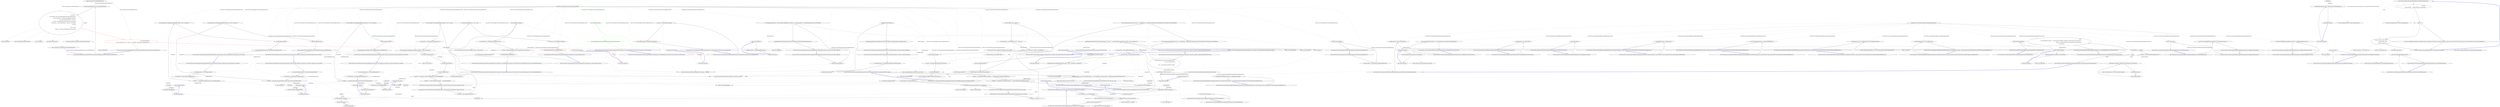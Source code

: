 digraph  {
n33 [label="Nancy.Localization.ResourceBasedTextResource", span=""];
n34 [label=components, span=""];
n0 [label="Entry Nancy.Localization.ResourceBasedTextResource.ResourceBasedTextResource(Nancy.IResourceAssemblyProvider)", span="21-21", cluster="Nancy.Localization.ResourceBasedTextResource.ResourceBasedTextResource(Nancy.IResourceAssemblyProvider)"];
n1 [label="this.resourceAssemblyProvider = resourceAssemblyProvider", span="23-23", cluster="Nancy.Localization.ResourceBasedTextResource.ResourceBasedTextResource(Nancy.IResourceAssemblyProvider)"];
n2 [label="var resources =\r\n                from assembly in this.resourceAssemblyProvider.GetAssembliesToScan()\r\n                from resourceName in assembly.GetManifestResourceNames()\r\n                where resourceName.EndsWith(''.resources'')\r\n                let name = Path.GetFileNameWithoutExtension(resourceName)\r\n                let baseName = resourceName.Replace(''.resources'', string.Empty)\r\n                select new\r\n                    {\r\n                        Name = name,\r\n                        Manager = new ResourceManager(baseName, assembly)\r\n                    }", span="25-35", cluster="Nancy.Localization.ResourceBasedTextResource.ResourceBasedTextResource(Nancy.IResourceAssemblyProvider)"];
n3 [label="this.resourceManagers =\r\n                resources.ToDictionary(x => x.Name, x => x.Manager, StringComparer.OrdinalIgnoreCase)", span="37-38", cluster="Nancy.Localization.ResourceBasedTextResource.ResourceBasedTextResource(Nancy.IResourceAssemblyProvider)", color=red, community=1];
n5 [label="Entry Nancy.IResourceAssemblyProvider.GetAssembliesToScan()", span="14-14", cluster="Nancy.IResourceAssemblyProvider.GetAssembliesToScan()"];
n6 [label="Entry System.Reflection.Assembly.GetManifestResourceNames()", span="0-0", cluster="System.Reflection.Assembly.GetManifestResourceNames()"];
n7 [label="Entry Unk.EndsWith", span="", cluster="Unk.EndsWith"];
n8 [label="Entry Unk.GetFileNameWithoutExtension", span="", cluster="Unk.GetFileNameWithoutExtension"];
n9 [label="Entry Unk.Replace", span="", cluster="Unk.Replace"];
n10 [label="Entry ResourceManager.cstr", span="", cluster="ResourceManager.cstr"];
n4 [label="Exit Nancy.Localization.ResourceBasedTextResource.ResourceBasedTextResource(Nancy.IResourceAssemblyProvider)", span="21-21", cluster="Nancy.Localization.ResourceBasedTextResource.ResourceBasedTextResource(Nancy.IResourceAssemblyProvider)"];
n11 [label="Entry Unk.ToDictionary", span="", cluster="Unk.ToDictionary"];
n12 [label="Entry lambda expression", span="38-38", cluster="lambda expression"];
n15 [label="Entry lambda expression", span="38-38", cluster="lambda expression"];
n13 [label="x.Name", span="38-38", cluster="lambda expression", color=red, community=0];
n14 [label="Exit lambda expression", span="38-38", cluster="lambda expression"];
n16 [label="x.Manager", span="38-38", cluster="lambda expression", color=red, community=0];
n17 [label="Exit lambda expression", span="38-38", cluster="lambda expression"];
n18 [label="Entry lambda expression", span="56-56", cluster="lambda expression"];
n19 [label="x.Key.EndsWith(components.Item1, StringComparison.OrdinalIgnoreCase)", span="56-56", cluster="lambda expression"];
n20 [label="Exit lambda expression", span="56-56", cluster="lambda expression"];
n21 [label="Entry string.EndsWith(string, System.StringComparison)", span="0-0", cluster="string.EndsWith(string, System.StringComparison)"];
n22 [label="Entry Nancy.Localization.ResourceBasedTextResource.GetKeyComponents(string)", span="71-71", cluster="Nancy.Localization.ResourceBasedTextResource.GetKeyComponents(string)"];
n23 [label="var index =\r\n                key.LastIndexOf(''.'', StringComparison.InvariantCulture)", span="73-74", cluster="Nancy.Localization.ResourceBasedTextResource.GetKeyComponents(string)"];
n26 [label="return new Tuple<string, string>(\r\n                key.Substring(0, index),\r\n                key.Substring(index + 1));", span="81-83", cluster="Nancy.Localization.ResourceBasedTextResource.GetKeyComponents(string)"];
n24 [label="index == -1", span="76-76", cluster="Nancy.Localization.ResourceBasedTextResource.GetKeyComponents(string)"];
n28 [label="Entry string.LastIndexOf(string, System.StringComparison)", span="0-0", cluster="string.LastIndexOf(string, System.StringComparison)"];
n25 [label="throw new InvalidOperationException(''The text key needs to be specified in the format resourcename.resourcekey, where resourcename should at least be the name of the resource file and at most the fully qualified path.'');", span="78-78", cluster="Nancy.Localization.ResourceBasedTextResource.GetKeyComponents(string)"];
n27 [label="Exit Nancy.Localization.ResourceBasedTextResource.GetKeyComponents(string)", span="71-71", cluster="Nancy.Localization.ResourceBasedTextResource.GetKeyComponents(string)"];
n30 [label="Entry System.Tuple<T1, T2>.Tuple(T1, T2)", span="0-0", cluster="System.Tuple<T1, T2>.Tuple(T1, T2)"];
n31 [label="Entry string.Substring(int, int)", span="0-0", cluster="string.Substring(int, int)"];
n32 [label="Entry string.Substring(int)", span="0-0", cluster="string.Substring(int)"];
n29 [label="Entry System.InvalidOperationException.InvalidOperationException(string)", span="0-0", cluster="System.InvalidOperationException.InvalidOperationException(string)"];
d13 [label="this.bootstrapper.GetEngine()", span="42-42", cluster="Nancy.Tests.Unit.Bootstrapper.NancyBootstrapperBaseFixture.GetEngine_Calls_ConfigureApplicationContainer_With_Container_From_GetContainer()", color=green, community=0];
d272 [label="Nancy.Tests.Unit.Bootstrapper.NancyBootstrapperBaseFixture", span=""];
d12 [label="Entry Nancy.Tests.Unit.Bootstrapper.NancyBootstrapperBaseFixture.GetEngine_Calls_ConfigureApplicationContainer_With_Container_From_GetContainer()", span="38-38", cluster="Nancy.Tests.Unit.Bootstrapper.NancyBootstrapperBaseFixture.GetEngine_Calls_ConfigureApplicationContainer_With_Container_From_GetContainer()"];
d14 [label="this.bootstrapper.AppContainer.ShouldBeSameAs(bootstrapper.FakeContainer)", span="45-45", cluster="Nancy.Tests.Unit.Bootstrapper.NancyBootstrapperBaseFixture.GetEngine_Calls_ConfigureApplicationContainer_With_Container_From_GetContainer()", color=green, community=0];
d10 [label="Entry Nancy.Bootstrapper.NancyBootstrapperBase<TContainer>.GetEngine()", span="333-333", cluster="Nancy.Bootstrapper.NancyBootstrapperBase<TContainer>.GetEngine()"];
d15 [label="Exit Nancy.Tests.Unit.Bootstrapper.NancyBootstrapperBaseFixture.GetEngine_Calls_ConfigureApplicationContainer_With_Container_From_GetContainer()", span="38-38", cluster="Nancy.Tests.Unit.Bootstrapper.NancyBootstrapperBaseFixture.GetEngine_Calls_ConfigureApplicationContainer_With_Container_From_GetContainer()"];
d11 [label="Entry object.ShouldBeSameAs(object)", span="130-130", cluster="object.ShouldBeSameAs(object)"];
d1 [label="this.bootstrapper = new FakeBootstrapperBaseImplementation()", span="22-22", cluster="Nancy.Tests.Unit.Bootstrapper.NancyBootstrapperBaseFixture.NancyBootstrapperBaseFixture()"];
d2 [label="this.bootstrapper.Initialise()", span="23-23", cluster="Nancy.Tests.Unit.Bootstrapper.NancyBootstrapperBaseFixture.NancyBootstrapperBaseFixture()"];
d7 [label="var result = this.bootstrapper.GetEngine()", span="31-31", cluster="Nancy.Tests.Unit.Bootstrapper.NancyBootstrapperBaseFixture.GetEngine_Returns_Engine_From_GetEngineInternal()"];
d8 [label="result.ShouldBeSameAs(bootstrapper.FakeNancyEngine)", span="34-34", cluster="Nancy.Tests.Unit.Bootstrapper.NancyBootstrapperBaseFixture.GetEngine_Returns_Engine_From_GetEngineInternal()"];
d17 [label="this.bootstrapper.GetEngine()", span="53-53", cluster="Nancy.Tests.Unit.Bootstrapper.NancyBootstrapperBaseFixture.GetEngine_Calls_RegisterModules_With_Assembly_Modules()"];
d18 [label="this.bootstrapper.PassedModules.ShouldNotBeNull()", span="56-56", cluster="Nancy.Tests.Unit.Bootstrapper.NancyBootstrapperBaseFixture.GetEngine_Calls_RegisterModules_With_Assembly_Modules()"];
d19 [label="this.bootstrapper.PassedModules.Where(mr => mr.ModuleType == typeof(Fakes.FakeNancyModuleWithBasePath)).FirstOrDefault().ShouldNotBeNull()", span="57-57", cluster="Nancy.Tests.Unit.Bootstrapper.NancyBootstrapperBaseFixture.GetEngine_Calls_RegisterModules_With_Assembly_Modules()"];
d20 [label="this.bootstrapper.PassedModules.Where(mr => mr.ModuleType == typeof(Fakes.FakeNancyModuleWithoutBasePath)).FirstOrDefault().ShouldNotBeNull()", span="58-58", cluster="Nancy.Tests.Unit.Bootstrapper.NancyBootstrapperBaseFixture.GetEngine_Calls_RegisterModules_With_Assembly_Modules()"];
d33 [label="this.bootstrapper.GetEngine()", span="66-66", cluster="Nancy.Tests.Unit.Bootstrapper.NancyBootstrapperBaseFixture.GetEngine_Gets_ModuleRegistration_Keys_For_Each_Module_From_IModuleKeyGenerator_From_GetModuleKeyGenerator()"];
d34 [label="var totalKeyEntries = bootstrapper.PassedModules.Count()", span="69-69", cluster="Nancy.Tests.Unit.Bootstrapper.NancyBootstrapperBaseFixture.GetEngine_Gets_ModuleRegistration_Keys_For_Each_Module_From_IModuleKeyGenerator_From_GetModuleKeyGenerator()"];
d35 [label="var called = ((FakeModuleKeyGenerator) bootstrapper.Generator).CallCount", span="70-70", cluster="Nancy.Tests.Unit.Bootstrapper.NancyBootstrapperBaseFixture.GetEngine_Gets_ModuleRegistration_Keys_For_Each_Module_From_IModuleKeyGenerator_From_GetModuleKeyGenerator()"];
d48 [label="this.bootstrapper.GetEngine()", span="93-93", cluster="Nancy.Tests.Unit.Bootstrapper.NancyBootstrapperBaseFixture.RegisterTypes_Passes_In_User_Types_If_Custom_Config_Set()"];
d49 [label="var moduleKeyGeneratorEntry = this.bootstrapper.TypeRegistrations.Where(tr => tr.RegistrationType == typeof(IModuleKeyGenerator)).FirstOrDefault()", span="96-96", cluster="Nancy.Tests.Unit.Bootstrapper.NancyBootstrapperBaseFixture.RegisterTypes_Passes_In_User_Types_If_Custom_Config_Set()"];
d57 [label="this.bootstrapper.PreRequest += ctx => null", span="106-106", cluster="Nancy.Tests.Unit.Bootstrapper.NancyBootstrapperBaseFixture.GetEngine_sets_request_pipelines_factory()"];
d58 [label="var result = this.bootstrapper.GetEngine()", span="109-109", cluster="Nancy.Tests.Unit.Bootstrapper.NancyBootstrapperBaseFixture.GetEngine_sets_request_pipelines_factory()"];
d67 [label="this.bootstrapper.OverriddenApplicationStartupTasks = new[] { startupMock, startupMock2 }", span="121-121", cluster="Nancy.Tests.Unit.Bootstrapper.NancyBootstrapperBaseFixture.Should_invoke_startup_tasks()"];
d68 [label="this.bootstrapper.Initialise()", span="124-124", cluster="Nancy.Tests.Unit.Bootstrapper.NancyBootstrapperBaseFixture.Should_invoke_startup_tasks()"];
d84 [label="this.bootstrapper.OverriddenApplicationStartupTasks = new[] { startup }", span="136-136", cluster="Nancy.Tests.Unit.Bootstrapper.NancyBootstrapperBaseFixture.Should_invoke_startup_tasks_after_registration_tasks()"];
d86 [label="this.bootstrapper.OverriddenApplicationRegistrationTasks = new[] { registrations }", span="139-139", cluster="Nancy.Tests.Unit.Bootstrapper.NancyBootstrapperBaseFixture.Should_invoke_startup_tasks_after_registration_tasks()"];
d88 [label="this.bootstrapper.Initialise()", span="144-144", cluster="Nancy.Tests.Unit.Bootstrapper.NancyBootstrapperBaseFixture.Should_invoke_startup_tasks_after_registration_tasks()"];
d105 [label="this.bootstrapper.OverriddenApplicationRegistrationTasks = new[] { startupStub }", span="162-162", cluster="Nancy.Tests.Unit.Bootstrapper.NancyBootstrapperBaseFixture.Should_register_application_registration_type_registrations_into_container()"];
d106 [label="this.bootstrapper.Initialise()", span="165-165", cluster="Nancy.Tests.Unit.Bootstrapper.NancyBootstrapperBaseFixture.Should_register_application_registration_type_registrations_into_container()"];
d107 [label="this.bootstrapper.TypeRegistrations.ShouldBeSameAs(typeRegistrations)", span="168-168", cluster="Nancy.Tests.Unit.Bootstrapper.NancyBootstrapperBaseFixture.Should_register_application_registration_type_registrations_into_container()"];
d117 [label="this.bootstrapper.OverriddenApplicationRegistrationTasks = new[] { startupStub }", span="178-178", cluster="Nancy.Tests.Unit.Bootstrapper.NancyBootstrapperBaseFixture.Should_register_application_registration_task_collection_registrations_into_container()"];
d118 [label="this.bootstrapper.Initialise()", span="181-181", cluster="Nancy.Tests.Unit.Bootstrapper.NancyBootstrapperBaseFixture.Should_register_application_registration_task_collection_registrations_into_container()"];
d119 [label="this.bootstrapper.CollectionTypeRegistrations.ShouldBeSameAs(collectionTypeRegistrations)", span="184-184", cluster="Nancy.Tests.Unit.Bootstrapper.NancyBootstrapperBaseFixture.Should_register_application_registration_task_collection_registrations_into_container()"];
d128 [label="this.bootstrapper.OverriddenApplicationRegistrationTasks = new[] { startupStub }", span="194-194", cluster="Nancy.Tests.Unit.Bootstrapper.NancyBootstrapperBaseFixture.Should_register_application_registration_instance_registrations_into_container()"];
d129 [label="this.bootstrapper.Initialise()", span="197-197", cluster="Nancy.Tests.Unit.Bootstrapper.NancyBootstrapperBaseFixture.Should_register_application_registration_instance_registrations_into_container()"];
d130 [label="this.bootstrapper.InstanceRegistrations.ShouldBeSameAs(instanceRegistrations)", span="200-200", cluster="Nancy.Tests.Unit.Bootstrapper.NancyBootstrapperBaseFixture.Should_register_application_registration_instance_registrations_into_container()"];
d150 [label="this.bootstrapper.Favicon = favicon", span="223-223", cluster="Nancy.Tests.Unit.Bootstrapper.NancyBootstrapperBaseFixture.Should_allow_favicon_override()"];
d153 [label="this.bootstrapper.Initialise()", span="226-226", cluster="Nancy.Tests.Unit.Bootstrapper.NancyBootstrapperBaseFixture.Should_allow_favicon_override()"];
d154 [label="var result = this.bootstrapper.PreRequest.Invoke(context)", span="229-229", cluster="Nancy.Tests.Unit.Bootstrapper.NancyBootstrapperBaseFixture.Should_allow_favicon_override()"];
d43 [label="localBootstrapper.GetEngine()", span="83-83", cluster="Nancy.Tests.Unit.Bootstrapper.NancyBootstrapperBaseFixture.Overridden_Modules_Is_Used_For_Getting_ModuleTypes()"];
d44 [label="localBootstrapper.RegisterModulesRegistrationTypes.ShouldBeSameAs(localBootstrapper.ModuleRegistrations)", span="86-86", cluster="Nancy.Tests.Unit.Bootstrapper.NancyBootstrapperBaseFixture.Overridden_Modules_Is_Used_For_Getting_ModuleTypes()"];
d0 [label="Entry Nancy.Tests.Unit.Bootstrapper.NancyBootstrapperBaseFixture.NancyBootstrapperBaseFixture()", span="20-20", cluster="Nancy.Tests.Unit.Bootstrapper.NancyBootstrapperBaseFixture.NancyBootstrapperBaseFixture()"];
d4 [label="Entry Nancy.Tests.Unit.Bootstrapper.FakeBootstrapperBaseImplementation.FakeBootstrapperBaseImplementation()", span="270-270", cluster="Nancy.Tests.Unit.Bootstrapper.FakeBootstrapperBaseImplementation.FakeBootstrapperBaseImplementation()"];
d3 [label="Exit Nancy.Tests.Unit.Bootstrapper.NancyBootstrapperBaseFixture.NancyBootstrapperBaseFixture()", span="20-20", cluster="Nancy.Tests.Unit.Bootstrapper.NancyBootstrapperBaseFixture.NancyBootstrapperBaseFixture()"];
d5 [label="Entry Nancy.Bootstrapper.NancyBootstrapperBase<TContainer>.Initialise()", span="207-207", cluster="Nancy.Bootstrapper.NancyBootstrapperBase<TContainer>.Initialise()"];
d6 [label="Entry Nancy.Tests.Unit.Bootstrapper.NancyBootstrapperBaseFixture.GetEngine_Returns_Engine_From_GetEngineInternal()", span="27-27", cluster="Nancy.Tests.Unit.Bootstrapper.NancyBootstrapperBaseFixture.GetEngine_Returns_Engine_From_GetEngineInternal()"];
d9 [label="Exit Nancy.Tests.Unit.Bootstrapper.NancyBootstrapperBaseFixture.GetEngine_Returns_Engine_From_GetEngineInternal()", span="27-27", cluster="Nancy.Tests.Unit.Bootstrapper.NancyBootstrapperBaseFixture.GetEngine_Returns_Engine_From_GetEngineInternal()"];
d16 [label="Entry Nancy.Tests.Unit.Bootstrapper.NancyBootstrapperBaseFixture.GetEngine_Calls_RegisterModules_With_Assembly_Modules()", span="49-49", cluster="Nancy.Tests.Unit.Bootstrapper.NancyBootstrapperBaseFixture.GetEngine_Calls_RegisterModules_With_Assembly_Modules()"];
d22 [label="Entry object.ShouldNotBeNull()", span="140-140", cluster="object.ShouldNotBeNull()"];
d23 [label="Entry Unk.Where", span="", cluster="Unk.Where"];
d24 [label="Entry Unk.FirstOrDefault", span="", cluster="Unk.FirstOrDefault"];
d25 [label="Entry Unk.ShouldNotBeNull", span="", cluster="Unk.ShouldNotBeNull"];
d21 [label="Exit Nancy.Tests.Unit.Bootstrapper.NancyBootstrapperBaseFixture.GetEngine_Calls_RegisterModules_With_Assembly_Modules()", span="49-49", cluster="Nancy.Tests.Unit.Bootstrapper.NancyBootstrapperBaseFixture.GetEngine_Calls_RegisterModules_With_Assembly_Modules()"];
d32 [label="Entry Nancy.Tests.Unit.Bootstrapper.NancyBootstrapperBaseFixture.GetEngine_Gets_ModuleRegistration_Keys_For_Each_Module_From_IModuleKeyGenerator_From_GetModuleKeyGenerator()", span="62-62", cluster="Nancy.Tests.Unit.Bootstrapper.NancyBootstrapperBaseFixture.GetEngine_Gets_ModuleRegistration_Keys_For_Each_Module_From_IModuleKeyGenerator_From_GetModuleKeyGenerator()"];
d38 [label="Entry System.Collections.Generic.IEnumerable<TSource>.Count<TSource>()", span="0-0", cluster="System.Collections.Generic.IEnumerable<TSource>.Count<TSource>()"];
d36 [label="called.ShouldEqual(totalKeyEntries)", span="72-72", cluster="Nancy.Tests.Unit.Bootstrapper.NancyBootstrapperBaseFixture.GetEngine_Gets_ModuleRegistration_Keys_For_Each_Module_From_IModuleKeyGenerator_From_GetModuleKeyGenerator()"];
d47 [label="Entry Nancy.Tests.Unit.Bootstrapper.NancyBootstrapperBaseFixture.RegisterTypes_Passes_In_User_Types_If_Custom_Config_Set()", span="90-90", cluster="Nancy.Tests.Unit.Bootstrapper.NancyBootstrapperBaseFixture.RegisterTypes_Passes_In_User_Types_If_Custom_Config_Set()"];
d50 [label="moduleKeyGeneratorEntry.ImplementationType.ShouldEqual(typeof(Fakes.FakeModuleKeyGenerator))", span="99-99", cluster="Nancy.Tests.Unit.Bootstrapper.NancyBootstrapperBaseFixture.RegisterTypes_Passes_In_User_Types_If_Custom_Config_Set()"];
d53 [label="Entry lambda expression", span="96-96", cluster="lambda expression"];
d56 [label="Entry Nancy.Tests.Unit.Bootstrapper.NancyBootstrapperBaseFixture.GetEngine_sets_request_pipelines_factory()", span="103-103", cluster="Nancy.Tests.Unit.Bootstrapper.NancyBootstrapperBaseFixture.GetEngine_sets_request_pipelines_factory()"];
d59 [label="result.RequestPipelinesFactory.ShouldNotBeNull()", span="112-112", cluster="Nancy.Tests.Unit.Bootstrapper.NancyBootstrapperBaseFixture.GetEngine_sets_request_pipelines_factory()"];
d65 [label="var startupMock = A.Fake<IApplicationStartup>()", span="119-119", cluster="Nancy.Tests.Unit.Bootstrapper.NancyBootstrapperBaseFixture.Should_invoke_startup_tasks()"];
d66 [label="var startupMock2 = A.Fake<IApplicationStartup>()", span="120-120", cluster="Nancy.Tests.Unit.Bootstrapper.NancyBootstrapperBaseFixture.Should_invoke_startup_tasks()"];
d69 [label="A.CallTo(() => startupMock.Initialize(A<IPipelines>._)).MustHaveHappened(Repeated.Exactly.Once)", span="127-127", cluster="Nancy.Tests.Unit.Bootstrapper.NancyBootstrapperBaseFixture.Should_invoke_startup_tasks()"];
d83 [label="var startup = A.Fake<IApplicationStartup>()", span="135-135", cluster="Nancy.Tests.Unit.Bootstrapper.NancyBootstrapperBaseFixture.Should_invoke_startup_tasks_after_registration_tasks()"];
d85 [label="var registrations = A.Fake<IApplicationRegistrations>()", span="138-138", cluster="Nancy.Tests.Unit.Bootstrapper.NancyBootstrapperBaseFixture.Should_invoke_startup_tasks_after_registration_tasks()"];
d87 [label="var scope = Fake.CreateScope()", span="142-142", cluster="Nancy.Tests.Unit.Bootstrapper.NancyBootstrapperBaseFixture.Should_invoke_startup_tasks_after_registration_tasks()"];
d89 [label="scope.OrderedAssertions()", span="147-147", cluster="Nancy.Tests.Unit.Bootstrapper.NancyBootstrapperBaseFixture.Should_invoke_startup_tasks_after_registration_tasks()"];
d103 [label="var startupStub = A.Fake<IApplicationRegistrations>()", span="160-160", cluster="Nancy.Tests.Unit.Bootstrapper.NancyBootstrapperBaseFixture.Should_register_application_registration_type_registrations_into_container()"];
d104 [label="A.CallTo(() => startupStub.TypeRegistrations).Returns(typeRegistrations)", span="161-161", cluster="Nancy.Tests.Unit.Bootstrapper.NancyBootstrapperBaseFixture.Should_register_application_registration_type_registrations_into_container()"];
d102 [label="var typeRegistrations = new TypeRegistration[] { }", span="159-159", cluster="Nancy.Tests.Unit.Bootstrapper.NancyBootstrapperBaseFixture.Should_register_application_registration_type_registrations_into_container()"];
d108 [label="Exit Nancy.Tests.Unit.Bootstrapper.NancyBootstrapperBaseFixture.Should_register_application_registration_type_registrations_into_container()", span="156-156", cluster="Nancy.Tests.Unit.Bootstrapper.NancyBootstrapperBaseFixture.Should_register_application_registration_type_registrations_into_container()"];
d115 [label="var startupStub = A.Fake<IApplicationRegistrations>()", span="176-176", cluster="Nancy.Tests.Unit.Bootstrapper.NancyBootstrapperBaseFixture.Should_register_application_registration_task_collection_registrations_into_container()"];
d116 [label="A.CallTo(() => startupStub.CollectionTypeRegistrations).Returns(collectionTypeRegistrations)", span="177-177", cluster="Nancy.Tests.Unit.Bootstrapper.NancyBootstrapperBaseFixture.Should_register_application_registration_task_collection_registrations_into_container()"];
d114 [label="var collectionTypeRegistrations = new CollectionTypeRegistration[] { }", span="175-175", cluster="Nancy.Tests.Unit.Bootstrapper.NancyBootstrapperBaseFixture.Should_register_application_registration_task_collection_registrations_into_container()"];
d120 [label="Exit Nancy.Tests.Unit.Bootstrapper.NancyBootstrapperBaseFixture.Should_register_application_registration_task_collection_registrations_into_container()", span="172-172", cluster="Nancy.Tests.Unit.Bootstrapper.NancyBootstrapperBaseFixture.Should_register_application_registration_task_collection_registrations_into_container()"];
d126 [label="var startupStub = A.Fake<IApplicationRegistrations>()", span="192-192", cluster="Nancy.Tests.Unit.Bootstrapper.NancyBootstrapperBaseFixture.Should_register_application_registration_instance_registrations_into_container()"];
d127 [label="A.CallTo(() => startupStub.InstanceRegistrations).Returns(instanceRegistrations)", span="193-193", cluster="Nancy.Tests.Unit.Bootstrapper.NancyBootstrapperBaseFixture.Should_register_application_registration_instance_registrations_into_container()"];
d125 [label="var instanceRegistrations = new InstanceRegistration[] { }", span="191-191", cluster="Nancy.Tests.Unit.Bootstrapper.NancyBootstrapperBaseFixture.Should_register_application_registration_instance_registrations_into_container()"];
d131 [label="Exit Nancy.Tests.Unit.Bootstrapper.NancyBootstrapperBaseFixture.Should_register_application_registration_instance_registrations_into_container()", span="188-188", cluster="Nancy.Tests.Unit.Bootstrapper.NancyBootstrapperBaseFixture.Should_register_application_registration_instance_registrations_into_container()"];
d149 [label="var favicon = new byte[] { 1, 2, 3 }", span="222-222", cluster="Nancy.Tests.Unit.Bootstrapper.NancyBootstrapperBaseFixture.Should_allow_favicon_override()"];
d151 [label="var favIconRequest = new FakeRequest(''GET'', ''/favicon.ico'')", span="224-224", cluster="Nancy.Tests.Unit.Bootstrapper.NancyBootstrapperBaseFixture.Should_allow_favicon_override()"];
d152 [label="var context = new NancyContext { Request = favIconRequest }", span="225-225", cluster="Nancy.Tests.Unit.Bootstrapper.NancyBootstrapperBaseFixture.Should_allow_favicon_override()"];
d155 [label="result.ShouldNotBeNull()", span="232-232", cluster="Nancy.Tests.Unit.Bootstrapper.NancyBootstrapperBaseFixture.Should_allow_favicon_override()"];
d162 [label="Entry Nancy.BeforePipeline.Invoke(Nancy.NancyContext)", span="65-65", cluster="Nancy.BeforePipeline.Invoke(Nancy.NancyContext)"];
d156 [label="result.ContentType.ShouldEqual(''image/vnd.microsoft.icon'')", span="233-233", cluster="Nancy.Tests.Unit.Bootstrapper.NancyBootstrapperBaseFixture.Should_allow_favicon_override()"];
d157 [label="result.StatusCode = HttpStatusCode.OK", span="234-234", cluster="Nancy.Tests.Unit.Bootstrapper.NancyBootstrapperBaseFixture.Should_allow_favicon_override()"];
d158 [label="GetBodyBytes(result).SequenceEqual(favicon).ShouldBeTrue()", span="235-235", cluster="Nancy.Tests.Unit.Bootstrapper.NancyBootstrapperBaseFixture.Should_allow_favicon_override()"];
d41 [label="var localBootstrapper = new FakeBootstrapperBaseGetModulesOverride()", span="79-79", cluster="Nancy.Tests.Unit.Bootstrapper.NancyBootstrapperBaseFixture.Overridden_Modules_Is_Used_For_Getting_ModuleTypes()"];
d42 [label="localBootstrapper.Initialise()", span="82-82", cluster="Nancy.Tests.Unit.Bootstrapper.NancyBootstrapperBaseFixture.Overridden_Modules_Is_Used_For_Getting_ModuleTypes()"];
d45 [label="Exit Nancy.Tests.Unit.Bootstrapper.NancyBootstrapperBaseFixture.Overridden_Modules_Is_Used_For_Getting_ModuleTypes()", span="76-76", cluster="Nancy.Tests.Unit.Bootstrapper.NancyBootstrapperBaseFixture.Overridden_Modules_Is_Used_For_Getting_ModuleTypes()"];
d179 [label="Exit Nancy.Tests.Unit.Bootstrapper.FakeBootstrapperBaseImplementation.FakeBootstrapperBaseImplementation()", span="270-270", cluster="Nancy.Tests.Unit.Bootstrapper.FakeBootstrapperBaseImplementation.FakeBootstrapperBaseImplementation()"];
d176 [label="FakeNancyEngine = A.Fake<INancyEngine>()", span="272-272", cluster="Nancy.Tests.Unit.Bootstrapper.FakeBootstrapperBaseImplementation.FakeBootstrapperBaseImplementation()"];
d137 [label="AppDomainAssemblyTypeScanner.TypesOf<IEnumerable>().Where(t => t.Assembly.FullName.StartsWith(''mscorlib'')).Count().ShouldEqual(0)", span="215-215", cluster="Nancy.Tests.Unit.Bootstrapper.NancyBootstrapperBaseFixture.Should_ingore_assemblies_specified_in_AppDomainAssemblyTypeScanner()"];
d203 [label="return\r\n                this.PassedModules.Where(m => String.Equals(m.ModuleKey, moduleKey, StringComparison.InvariantCulture))\r\n                    .Select(m => (NancyModule)Activator.CreateInstance(m.ModuleType))\r\n                    .FirstOrDefault();", span="324-327", cluster="Nancy.Tests.Unit.Bootstrapper.FakeBootstrapperBaseImplementation.GetModuleByKey(string, Nancy.NancyContext)"];
d37 [label="Exit Nancy.Tests.Unit.Bootstrapper.NancyBootstrapperBaseFixture.GetEngine_Gets_ModuleRegistration_Keys_For_Each_Module_From_IModuleKeyGenerator_From_GetModuleKeyGenerator()", span="62-62", cluster="Nancy.Tests.Unit.Bootstrapper.NancyBootstrapperBaseFixture.GetEngine_Gets_ModuleRegistration_Keys_For_Each_Module_From_IModuleKeyGenerator_From_GetModuleKeyGenerator()"];
d39 [label="Entry object.ShouldEqual(object)", span="95-95", cluster="object.ShouldEqual(object)"];
d51 [label="Exit Nancy.Tests.Unit.Bootstrapper.NancyBootstrapperBaseFixture.RegisterTypes_Passes_In_User_Types_If_Custom_Config_Set()", span="90-90", cluster="Nancy.Tests.Unit.Bootstrapper.NancyBootstrapperBaseFixture.RegisterTypes_Passes_In_User_Types_If_Custom_Config_Set()"];
d52 [label="Entry Unk.ShouldEqual", span="", cluster="Unk.ShouldEqual"];
d55 [label="Exit lambda expression", span="96-96", cluster="lambda expression"];
d54 [label="tr.RegistrationType == typeof(IModuleKeyGenerator)", span="96-96", cluster="lambda expression"];
d60 [label="Exit Nancy.Tests.Unit.Bootstrapper.NancyBootstrapperBaseFixture.GetEngine_sets_request_pipelines_factory()", span="103-103", cluster="Nancy.Tests.Unit.Bootstrapper.NancyBootstrapperBaseFixture.GetEngine_sets_request_pipelines_factory()"];
d64 [label="Entry Nancy.Tests.Unit.Bootstrapper.NancyBootstrapperBaseFixture.Should_invoke_startup_tasks()", span="116-116", cluster="Nancy.Tests.Unit.Bootstrapper.NancyBootstrapperBaseFixture.Should_invoke_startup_tasks()"];
d72 [label="Entry Unk.>", span="", cluster="Unk.>"];
d76 [label="startupMock.Initialize(A<IPipelines>._)", span="127-127", cluster="lambda expression"];
d70 [label="A.CallTo(() => startupMock2.Initialize(A<IPipelines>._)).MustHaveHappened(Repeated.Exactly.Once)", span="128-128", cluster="Nancy.Tests.Unit.Bootstrapper.NancyBootstrapperBaseFixture.Should_invoke_startup_tasks()"];
d80 [label="startupMock2.Initialize(A<IPipelines>._)", span="128-128", cluster="lambda expression"];
d73 [label="Entry Unk.CallTo", span="", cluster="Unk.CallTo"];
d74 [label="Entry Unk.MustHaveHappened", span="", cluster="Unk.MustHaveHappened"];
d75 [label="Entry lambda expression", span="127-127", cluster="lambda expression"];
d82 [label="Entry Nancy.Tests.Unit.Bootstrapper.NancyBootstrapperBaseFixture.Should_invoke_startup_tasks_after_registration_tasks()", span="132-132", cluster="Nancy.Tests.Unit.Bootstrapper.NancyBootstrapperBaseFixture.Should_invoke_startup_tasks_after_registration_tasks()"];
d91 [label="A.CallTo(() => startup.Initialize(A<IPipelines>._)).MustHaveHappened()", span="150-150", cluster="Nancy.Tests.Unit.Bootstrapper.NancyBootstrapperBaseFixture.Should_invoke_startup_tasks_after_registration_tasks()"];
d99 [label="startup.Initialize(A<IPipelines>._)", span="150-150", cluster="lambda expression"];
d90 [label="A.CallTo(() => registrations.CollectionTypeRegistrations).MustHaveHappened()", span="149-149", cluster="Nancy.Tests.Unit.Bootstrapper.NancyBootstrapperBaseFixture.Should_invoke_startup_tasks_after_registration_tasks()"];
d96 [label="registrations.CollectionTypeRegistrations", span="149-149", cluster="lambda expression"];
d93 [label="Entry Unk.CreateScope", span="", cluster="Unk.CreateScope"];
d94 [label="Entry Unk.OrderedAssertions", span="", cluster="Unk.OrderedAssertions"];
d111 [label="startupStub.TypeRegistrations", span="161-161", cluster="lambda expression"];
d109 [label="Entry Unk.Returns", span="", cluster="Unk.Returns"];
d110 [label="Entry lambda expression", span="161-161", cluster="lambda expression"];
d101 [label="Entry Nancy.Tests.Unit.Bootstrapper.NancyBootstrapperBaseFixture.Should_register_application_registration_type_registrations_into_container()", span="156-156", cluster="Nancy.Tests.Unit.Bootstrapper.NancyBootstrapperBaseFixture.Should_register_application_registration_type_registrations_into_container()"];
d122 [label="startupStub.CollectionTypeRegistrations", span="177-177", cluster="lambda expression"];
d121 [label="Entry lambda expression", span="177-177", cluster="lambda expression"];
d113 [label="Entry Nancy.Tests.Unit.Bootstrapper.NancyBootstrapperBaseFixture.Should_register_application_registration_task_collection_registrations_into_container()", span="172-172", cluster="Nancy.Tests.Unit.Bootstrapper.NancyBootstrapperBaseFixture.Should_register_application_registration_task_collection_registrations_into_container()"];
d133 [label="startupStub.InstanceRegistrations", span="193-193", cluster="lambda expression"];
d132 [label="Entry lambda expression", span="193-193", cluster="lambda expression"];
d124 [label="Entry Nancy.Tests.Unit.Bootstrapper.NancyBootstrapperBaseFixture.Should_register_application_registration_instance_registrations_into_container()", span="188-188", cluster="Nancy.Tests.Unit.Bootstrapper.NancyBootstrapperBaseFixture.Should_register_application_registration_instance_registrations_into_container()"];
d148 [label="Entry Nancy.Tests.Unit.Bootstrapper.NancyBootstrapperBaseFixture.Should_allow_favicon_override()", span="219-219", cluster="Nancy.Tests.Unit.Bootstrapper.NancyBootstrapperBaseFixture.Should_allow_favicon_override()"];
d160 [label="Entry Nancy.Tests.Fakes.FakeRequest.FakeRequest(string, string)", span="8-8", cluster="Nancy.Tests.Fakes.FakeRequest.FakeRequest(string, string)"];
d161 [label="Entry Nancy.NancyContext.NancyContext()", span="20-20", cluster="Nancy.NancyContext.NancyContext()"];
d159 [label="Exit Nancy.Tests.Unit.Bootstrapper.NancyBootstrapperBaseFixture.Should_allow_favicon_override()", span="219-219", cluster="Nancy.Tests.Unit.Bootstrapper.NancyBootstrapperBaseFixture.Should_allow_favicon_override()"];
d163 [label="Entry Nancy.Tests.Unit.Bootstrapper.NancyBootstrapperBaseFixture.GetBodyBytes(Nancy.Response)", span="238-238", cluster="Nancy.Tests.Unit.Bootstrapper.NancyBootstrapperBaseFixture.GetBodyBytes(Nancy.Response)"];
d164 [label="Entry Unk.SequenceEqual", span="", cluster="Unk.SequenceEqual"];
d165 [label="Entry bool.ShouldBeTrue()", span="85-85", cluster="bool.ShouldBeTrue()"];
d40 [label="Entry Nancy.Tests.Unit.Bootstrapper.NancyBootstrapperBaseFixture.Overridden_Modules_Is_Used_For_Getting_ModuleTypes()", span="76-76", cluster="Nancy.Tests.Unit.Bootstrapper.NancyBootstrapperBaseFixture.Overridden_Modules_Is_Used_For_Getting_ModuleTypes()"];
d46 [label="Entry Nancy.Tests.Unit.Bootstrapper.FakeBootstrapperBaseGetModulesOverride.FakeBootstrapperBaseGetModulesOverride()", span="403-403", cluster="Nancy.Tests.Unit.Bootstrapper.FakeBootstrapperBaseGetModulesOverride.FakeBootstrapperBaseGetModulesOverride()"];
d178 [label="Generator = new Fakes.FakeModuleKeyGenerator()", span="275-275", cluster="Nancy.Tests.Unit.Bootstrapper.FakeBootstrapperBaseImplementation.FakeBootstrapperBaseImplementation()"];
d280 [label="Nancy.Tests.Unit.Bootstrapper.FakeBootstrapperBaseImplementation", span=""];
d177 [label="FakeContainer = new object()", span="273-273", cluster="Nancy.Tests.Unit.Bootstrapper.FakeBootstrapperBaseImplementation.FakeBootstrapperBaseImplementation()"];
d136 [label="AppDomainAssemblyTypeScanner.IgnoredAssemblies = \r\n                new Func<Assembly, bool>[]\r\n                {\r\n                    asm => asm.FullName.StartsWith(''mscorlib'')\r\n                }", span="208-212", cluster="Nancy.Tests.Unit.Bootstrapper.NancyBootstrapperBaseFixture.Should_ingore_assemblies_specified_in_AppDomainAssemblyTypeScanner()"];
d138 [label="Exit Nancy.Tests.Unit.Bootstrapper.NancyBootstrapperBaseFixture.Should_ingore_assemblies_specified_in_AppDomainAssemblyTypeScanner()", span="204-204", cluster="Nancy.Tests.Unit.Bootstrapper.NancyBootstrapperBaseFixture.Should_ingore_assemblies_specified_in_AppDomainAssemblyTypeScanner()"];
d139 [label="Entry Nancy.Bootstrapper.AppDomainAssemblyTypeScanner.TypesOf<TType>(bool)", span="164-164", cluster="Nancy.Bootstrapper.AppDomainAssemblyTypeScanner.TypesOf<TType>(bool)"];
d140 [label="Entry Unk.Count", span="", cluster="Unk.Count"];
d145 [label="Entry lambda expression", span="215-215", cluster="lambda expression"];
d202 [label="Entry Nancy.Tests.Unit.Bootstrapper.FakeBootstrapperBaseImplementation.GetModuleByKey(string, Nancy.NancyContext)", span="322-322", cluster="Nancy.Tests.Unit.Bootstrapper.FakeBootstrapperBaseImplementation.GetModuleByKey(string, Nancy.NancyContext)"];
d204 [label="Exit Nancy.Tests.Unit.Bootstrapper.FakeBootstrapperBaseImplementation.GetModuleByKey(string, Nancy.NancyContext)", span="322-322", cluster="Nancy.Tests.Unit.Bootstrapper.FakeBootstrapperBaseImplementation.GetModuleByKey(string, Nancy.NancyContext)"];
d197 [label="Entry Unk.Select", span="", cluster="Unk.Select"];
d205 [label="Entry lambda expression", span="325-325", cluster="lambda expression"];
d209 [label="Entry lambda expression", span="326-326", cluster="lambda expression"];
d71 [label="Exit Nancy.Tests.Unit.Bootstrapper.NancyBootstrapperBaseFixture.Should_invoke_startup_tasks()", span="116-116", cluster="Nancy.Tests.Unit.Bootstrapper.NancyBootstrapperBaseFixture.Should_invoke_startup_tasks()"];
d253 [label="return A.Fake<INancyEngine>();", span="449-449", cluster="Nancy.Tests.Unit.Bootstrapper.FakeBootstrapperBaseGetModulesOverride.GetEngineInternal()"];
d273 [label=startupMock, span=""];
d77 [label="Exit lambda expression", span="127-127", cluster="lambda expression"];
d78 [label="Entry Unk.Initialize", span="", cluster="Unk.Initialize"];
d79 [label="Entry lambda expression", span="128-128", cluster="lambda expression"];
d274 [label=startupMock2, span=""];
d81 [label="Exit lambda expression", span="128-128", cluster="lambda expression"];
d92 [label="Exit Nancy.Tests.Unit.Bootstrapper.NancyBootstrapperBaseFixture.Should_invoke_startup_tasks_after_registration_tasks()", span="132-132", cluster="Nancy.Tests.Unit.Bootstrapper.NancyBootstrapperBaseFixture.Should_invoke_startup_tasks_after_registration_tasks()"];
d98 [label="Entry lambda expression", span="150-150", cluster="lambda expression"];
d276 [label=startup, span=""];
d100 [label="Exit lambda expression", span="150-150", cluster="lambda expression"];
d95 [label="Entry lambda expression", span="149-149", cluster="lambda expression"];
d275 [label=registrations, span=""];
d97 [label="Exit lambda expression", span="149-149", cluster="lambda expression"];
d277 [label=startupStub, span=""];
d112 [label="Exit lambda expression", span="161-161", cluster="lambda expression"];
d278 [label=startupStub, span=""];
d123 [label="Exit lambda expression", span="177-177", cluster="lambda expression"];
d279 [label=startupStub, span=""];
d134 [label="Exit lambda expression", span="193-193", cluster="lambda expression"];
d169 [label="Exit Nancy.Tests.Unit.Bootstrapper.NancyBootstrapperBaseFixture.GetBodyBytes(Nancy.Response)", span="238-238", cluster="Nancy.Tests.Unit.Bootstrapper.NancyBootstrapperBaseFixture.GetBodyBytes(Nancy.Response)"];
d166 [label="var contentsStream = new MemoryStream()", span="240-240", cluster="Nancy.Tests.Unit.Bootstrapper.NancyBootstrapperBaseFixture.GetBodyBytes(Nancy.Response)"];
d167 [label="response.Contents.Invoke(contentsStream)", span="242-242", cluster="Nancy.Tests.Unit.Bootstrapper.NancyBootstrapperBaseFixture.GetBodyBytes(Nancy.Response)"];
d235 [label="Exit Nancy.Tests.Unit.Bootstrapper.FakeBootstrapperBaseGetModulesOverride.FakeBootstrapperBaseGetModulesOverride()", span="403-403", cluster="Nancy.Tests.Unit.Bootstrapper.FakeBootstrapperBaseGetModulesOverride.FakeBootstrapperBaseGetModulesOverride()"];
d234 [label="ModuleRegistrations = new List<ModuleRegistration>() { new ModuleRegistration(this.GetType(), ''FakeBootstrapperBaseGetModulesOverride'') }", span="405-405", cluster="Nancy.Tests.Unit.Bootstrapper.FakeBootstrapperBaseGetModulesOverride.FakeBootstrapperBaseGetModulesOverride()"];
d181 [label="Entry Nancy.Tests.Fakes.FakeModuleKeyGenerator.FakeModuleKeyGenerator()", span="4-4", cluster="Nancy.Tests.Fakes.FakeModuleKeyGenerator.FakeModuleKeyGenerator()"];
d183 [label="return this.FakeNancyEngine;", span="280-280", cluster="Nancy.Tests.Unit.Bootstrapper.FakeBootstrapperBaseImplementation.GetEngineInternal()"];
d186 [label="return this.Generator;", span="285-285", cluster="Nancy.Tests.Unit.Bootstrapper.FakeBootstrapperBaseImplementation.GetModuleKeyGenerator()"];
d189 [label="return this.OverriddenApplicationStartupTasks ?? new IApplicationStartup[] { };", span="294-294", cluster="Nancy.Tests.Unit.Bootstrapper.FakeBootstrapperBaseImplementation.GetApplicationStartupTasks()"];
d192 [label="return this.OverriddenApplicationRegistrationTasks ?? new IApplicationRegistrations[] { };", span="303-303", cluster="Nancy.Tests.Unit.Bootstrapper.FakeBootstrapperBaseImplementation.GetApplicationRegistrationTasks()"];
d195 [label="return this.PassedModules.Select(m => (NancyModule)Activator.CreateInstance(m.ModuleType));", span="313-313", cluster="Nancy.Tests.Unit.Bootstrapper.FakeBootstrapperBaseImplementation.GetAllModules(Nancy.NancyContext)"];
d214 [label="this.AppContainer = existingContainer", span="332-332", cluster="Nancy.Tests.Unit.Bootstrapper.FakeBootstrapperBaseImplementation.ConfigureApplicationContainer(object)"];
d217 [label="return FakeContainer;", span="337-337", cluster="Nancy.Tests.Unit.Bootstrapper.FakeBootstrapperBaseImplementation.GetApplicationContainer()"];
d222 [label="this.TypeRegistrations = typeRegistrations", span="352-352", cluster="Nancy.Tests.Unit.Bootstrapper.FakeBootstrapperBaseImplementation.RegisterTypes(object, System.Collections.Generic.IEnumerable<Nancy.Bootstrapper.TypeRegistration>)"];
d225 [label="this.CollectionTypeRegistrations = collectionTypeRegistrations", span="357-357", cluster="Nancy.Tests.Unit.Bootstrapper.FakeBootstrapperBaseImplementation.RegisterCollectionTypes(object, System.Collections.Generic.IEnumerable<Nancy.Bootstrapper.CollectionTypeRegistration>)"];
d228 [label="PassedModules = new List<ModuleRegistration>(moduleRegistrationTypes)", span="362-362", cluster="Nancy.Tests.Unit.Bootstrapper.FakeBootstrapperBaseImplementation.RegisterModules(object, System.Collections.Generic.IEnumerable<Nancy.Bootstrapper.ModuleRegistration>)"];
d232 [label="this.InstanceRegistrations = instanceRegistrations", span="367-367", cluster="Nancy.Tests.Unit.Bootstrapper.FakeBootstrapperBaseImplementation.RegisterInstances(object, System.Collections.Generic.IEnumerable<Nancy.Bootstrapper.InstanceRegistration>)"];
d180 [label="Entry object.Object()", span="0-0", cluster="object.Object()"];
d135 [label="Entry Nancy.Tests.Unit.Bootstrapper.NancyBootstrapperBaseFixture.Should_ingore_assemblies_specified_in_AppDomainAssemblyTypeScanner()", span="204-204", cluster="Nancy.Tests.Unit.Bootstrapper.NancyBootstrapperBaseFixture.Should_ingore_assemblies_specified_in_AppDomainAssemblyTypeScanner()"];
d142 [label="asm.FullName.StartsWith(''mscorlib'')", span="211-211", cluster="lambda expression"];
d147 [label="Exit lambda expression", span="215-215", cluster="lambda expression"];
d146 [label="t.Assembly.FullName.StartsWith(''mscorlib'')", span="215-215", cluster="lambda expression"];
d206 [label="String.Equals(m.ModuleKey, moduleKey, StringComparison.InvariantCulture)", span="325-325", cluster="lambda expression"];
d207 [label="Exit lambda expression", span="325-325", cluster="lambda expression"];
d211 [label="Exit lambda expression", span="326-326", cluster="lambda expression"];
d210 [label="(NancyModule)Activator.CreateInstance(m.ModuleType)", span="326-326", cluster="lambda expression"];
d252 [label="Entry Nancy.Tests.Unit.Bootstrapper.FakeBootstrapperBaseGetModulesOverride.GetEngineInternal()", span="447-447", cluster="Nancy.Tests.Unit.Bootstrapper.FakeBootstrapperBaseGetModulesOverride.GetEngineInternal()"];
d254 [label="Exit Nancy.Tests.Unit.Bootstrapper.FakeBootstrapperBaseGetModulesOverride.GetEngineInternal()", span="447-447", cluster="Nancy.Tests.Unit.Bootstrapper.FakeBootstrapperBaseGetModulesOverride.GetEngineInternal()"];
d168 [label="return contentsStream.ToArray();", span="244-244", cluster="Nancy.Tests.Unit.Bootstrapper.NancyBootstrapperBaseFixture.GetBodyBytes(Nancy.Response)"];
d170 [label="Entry System.IO.MemoryStream.MemoryStream()", span="0-0", cluster="System.IO.MemoryStream.MemoryStream()"];
d171 [label="Entry System.Action<T>.Invoke(T)", span="0-0", cluster="System.Action<T>.Invoke(T)"];
d282 [label="Nancy.Tests.Unit.Bootstrapper.FakeBootstrapperBaseGetModulesOverride", span=""];
d236 [label="Entry System.Collections.Generic.List<T>.List()", span="0-0", cluster="System.Collections.Generic.List<T>.List()"];
d237 [label="Entry Nancy.Bootstrapper.ModuleRegistration.ModuleRegistration(System.Type, string)", span="11-11", cluster="Nancy.Bootstrapper.ModuleRegistration.ModuleRegistration(System.Type, string)"];
d238 [label="Entry object.GetType()", span="0-0", cluster="object.GetType()"];
d256 [label="return new Fakes.FakeModuleKeyGenerator();", span="454-454", cluster="Nancy.Tests.Unit.Bootstrapper.FakeBootstrapperBaseGetModulesOverride.GetModuleKeyGenerator()"];
d182 [label="Entry Nancy.Tests.Unit.Bootstrapper.FakeBootstrapperBaseImplementation.GetEngineInternal()", span="278-278", cluster="Nancy.Tests.Unit.Bootstrapper.FakeBootstrapperBaseImplementation.GetEngineInternal()"];
d184 [label="Exit Nancy.Tests.Unit.Bootstrapper.FakeBootstrapperBaseImplementation.GetEngineInternal()", span="278-278", cluster="Nancy.Tests.Unit.Bootstrapper.FakeBootstrapperBaseImplementation.GetEngineInternal()"];
d185 [label="Entry Nancy.Tests.Unit.Bootstrapper.FakeBootstrapperBaseImplementation.GetModuleKeyGenerator()", span="283-283", cluster="Nancy.Tests.Unit.Bootstrapper.FakeBootstrapperBaseImplementation.GetModuleKeyGenerator()"];
d187 [label="Exit Nancy.Tests.Unit.Bootstrapper.FakeBootstrapperBaseImplementation.GetModuleKeyGenerator()", span="283-283", cluster="Nancy.Tests.Unit.Bootstrapper.FakeBootstrapperBaseImplementation.GetModuleKeyGenerator()"];
d188 [label="Entry Nancy.Tests.Unit.Bootstrapper.FakeBootstrapperBaseImplementation.GetApplicationStartupTasks()", span="292-292", cluster="Nancy.Tests.Unit.Bootstrapper.FakeBootstrapperBaseImplementation.GetApplicationStartupTasks()"];
d190 [label="Exit Nancy.Tests.Unit.Bootstrapper.FakeBootstrapperBaseImplementation.GetApplicationStartupTasks()", span="292-292", cluster="Nancy.Tests.Unit.Bootstrapper.FakeBootstrapperBaseImplementation.GetApplicationStartupTasks()"];
d191 [label="Entry Nancy.Tests.Unit.Bootstrapper.FakeBootstrapperBaseImplementation.GetApplicationRegistrationTasks()", span="301-301", cluster="Nancy.Tests.Unit.Bootstrapper.FakeBootstrapperBaseImplementation.GetApplicationRegistrationTasks()"];
d193 [label="Exit Nancy.Tests.Unit.Bootstrapper.FakeBootstrapperBaseImplementation.GetApplicationRegistrationTasks()", span="301-301", cluster="Nancy.Tests.Unit.Bootstrapper.FakeBootstrapperBaseImplementation.GetApplicationRegistrationTasks()"];
d194 [label="Entry Nancy.Tests.Unit.Bootstrapper.FakeBootstrapperBaseImplementation.GetAllModules(Nancy.NancyContext)", span="311-311", cluster="Nancy.Tests.Unit.Bootstrapper.FakeBootstrapperBaseImplementation.GetAllModules(Nancy.NancyContext)"];
d196 [label="Exit Nancy.Tests.Unit.Bootstrapper.FakeBootstrapperBaseImplementation.GetAllModules(Nancy.NancyContext)", span="311-311", cluster="Nancy.Tests.Unit.Bootstrapper.FakeBootstrapperBaseImplementation.GetAllModules(Nancy.NancyContext)"];
d198 [label="Entry lambda expression", span="313-313", cluster="lambda expression"];
d213 [label="Entry Nancy.Tests.Unit.Bootstrapper.FakeBootstrapperBaseImplementation.ConfigureApplicationContainer(object)", span="330-330", cluster="Nancy.Tests.Unit.Bootstrapper.FakeBootstrapperBaseImplementation.ConfigureApplicationContainer(object)"];
d215 [label="Exit Nancy.Tests.Unit.Bootstrapper.FakeBootstrapperBaseImplementation.ConfigureApplicationContainer(object)", span="330-330", cluster="Nancy.Tests.Unit.Bootstrapper.FakeBootstrapperBaseImplementation.ConfigureApplicationContainer(object)"];
d216 [label="Entry Nancy.Tests.Unit.Bootstrapper.FakeBootstrapperBaseImplementation.GetApplicationContainer()", span="335-335", cluster="Nancy.Tests.Unit.Bootstrapper.FakeBootstrapperBaseImplementation.GetApplicationContainer()"];
d218 [label="Exit Nancy.Tests.Unit.Bootstrapper.FakeBootstrapperBaseImplementation.GetApplicationContainer()", span="335-335", cluster="Nancy.Tests.Unit.Bootstrapper.FakeBootstrapperBaseImplementation.GetApplicationContainer()"];
d221 [label="Entry Nancy.Tests.Unit.Bootstrapper.FakeBootstrapperBaseImplementation.RegisterTypes(object, System.Collections.Generic.IEnumerable<Nancy.Bootstrapper.TypeRegistration>)", span="350-350", cluster="Nancy.Tests.Unit.Bootstrapper.FakeBootstrapperBaseImplementation.RegisterTypes(object, System.Collections.Generic.IEnumerable<Nancy.Bootstrapper.TypeRegistration>)"];
d223 [label="Exit Nancy.Tests.Unit.Bootstrapper.FakeBootstrapperBaseImplementation.RegisterTypes(object, System.Collections.Generic.IEnumerable<Nancy.Bootstrapper.TypeRegistration>)", span="350-350", cluster="Nancy.Tests.Unit.Bootstrapper.FakeBootstrapperBaseImplementation.RegisterTypes(object, System.Collections.Generic.IEnumerable<Nancy.Bootstrapper.TypeRegistration>)"];
d224 [label="Entry Nancy.Tests.Unit.Bootstrapper.FakeBootstrapperBaseImplementation.RegisterCollectionTypes(object, System.Collections.Generic.IEnumerable<Nancy.Bootstrapper.CollectionTypeRegistration>)", span="355-355", cluster="Nancy.Tests.Unit.Bootstrapper.FakeBootstrapperBaseImplementation.RegisterCollectionTypes(object, System.Collections.Generic.IEnumerable<Nancy.Bootstrapper.CollectionTypeRegistration>)"];
d226 [label="Exit Nancy.Tests.Unit.Bootstrapper.FakeBootstrapperBaseImplementation.RegisterCollectionTypes(object, System.Collections.Generic.IEnumerable<Nancy.Bootstrapper.CollectionTypeRegistration>)", span="355-355", cluster="Nancy.Tests.Unit.Bootstrapper.FakeBootstrapperBaseImplementation.RegisterCollectionTypes(object, System.Collections.Generic.IEnumerable<Nancy.Bootstrapper.CollectionTypeRegistration>)"];
d227 [label="Entry Nancy.Tests.Unit.Bootstrapper.FakeBootstrapperBaseImplementation.RegisterModules(object, System.Collections.Generic.IEnumerable<Nancy.Bootstrapper.ModuleRegistration>)", span="360-360", cluster="Nancy.Tests.Unit.Bootstrapper.FakeBootstrapperBaseImplementation.RegisterModules(object, System.Collections.Generic.IEnumerable<Nancy.Bootstrapper.ModuleRegistration>)"];
d229 [label="Exit Nancy.Tests.Unit.Bootstrapper.FakeBootstrapperBaseImplementation.RegisterModules(object, System.Collections.Generic.IEnumerable<Nancy.Bootstrapper.ModuleRegistration>)", span="360-360", cluster="Nancy.Tests.Unit.Bootstrapper.FakeBootstrapperBaseImplementation.RegisterModules(object, System.Collections.Generic.IEnumerable<Nancy.Bootstrapper.ModuleRegistration>)"];
d230 [label="Entry System.Collections.Generic.List<T>.List(System.Collections.Generic.IEnumerable<T>)", span="0-0", cluster="System.Collections.Generic.List<T>.List(System.Collections.Generic.IEnumerable<T>)"];
d231 [label="Entry Nancy.Tests.Unit.Bootstrapper.FakeBootstrapperBaseImplementation.RegisterInstances(object, System.Collections.Generic.IEnumerable<Nancy.Bootstrapper.InstanceRegistration>)", span="365-365", cluster="Nancy.Tests.Unit.Bootstrapper.FakeBootstrapperBaseImplementation.RegisterInstances(object, System.Collections.Generic.IEnumerable<Nancy.Bootstrapper.InstanceRegistration>)"];
d233 [label="Exit Nancy.Tests.Unit.Bootstrapper.FakeBootstrapperBaseImplementation.RegisterInstances(object, System.Collections.Generic.IEnumerable<Nancy.Bootstrapper.InstanceRegistration>)", span="365-365", cluster="Nancy.Tests.Unit.Bootstrapper.FakeBootstrapperBaseImplementation.RegisterInstances(object, System.Collections.Generic.IEnumerable<Nancy.Bootstrapper.InstanceRegistration>)"];
d259 [label="return new object();", span="459-459", cluster="Nancy.Tests.Unit.Bootstrapper.FakeBootstrapperBaseGetModulesOverride.GetApplicationContainer()"];
d141 [label="Entry lambda expression", span="211-211", cluster="lambda expression"];
d143 [label="Exit lambda expression", span="211-211", cluster="lambda expression"];
d144 [label="Entry string.StartsWith(string)", span="0-0", cluster="string.StartsWith(string)"];
d281 [label=string, span=""];
d208 [label="Entry string.Equals(string, string, System.StringComparison)", span="0-0", cluster="string.Equals(string, string, System.StringComparison)"];
d212 [label="Entry Unk.CreateInstance", span="", cluster="Unk.CreateInstance"];
d172 [label="Entry System.IO.MemoryStream.ToArray()", span="0-0", cluster="System.IO.MemoryStream.ToArray()"];
d268 [label="this.RegisterModulesRegistrationTypes = moduleRegistrationTypes", span="482-482", cluster="Nancy.Tests.Unit.Bootstrapper.FakeBootstrapperBaseGetModulesOverride.RegisterModules(object, System.Collections.Generic.IEnumerable<Nancy.Bootstrapper.ModuleRegistration>)"];
d255 [label="Entry Nancy.Tests.Unit.Bootstrapper.FakeBootstrapperBaseGetModulesOverride.GetModuleKeyGenerator()", span="452-452", cluster="Nancy.Tests.Unit.Bootstrapper.FakeBootstrapperBaseGetModulesOverride.GetModuleKeyGenerator()"];
d257 [label="Exit Nancy.Tests.Unit.Bootstrapper.FakeBootstrapperBaseGetModulesOverride.GetModuleKeyGenerator()", span="452-452", cluster="Nancy.Tests.Unit.Bootstrapper.FakeBootstrapperBaseGetModulesOverride.GetModuleKeyGenerator()"];
d200 [label="Exit lambda expression", span="313-313", cluster="lambda expression"];
d199 [label="(NancyModule)Activator.CreateInstance(m.ModuleType)", span="313-313", cluster="lambda expression"];
d258 [label="Entry Nancy.Tests.Unit.Bootstrapper.FakeBootstrapperBaseGetModulesOverride.GetApplicationContainer()", span="457-457", cluster="Nancy.Tests.Unit.Bootstrapper.FakeBootstrapperBaseGetModulesOverride.GetApplicationContainer()"];
d260 [label="Exit Nancy.Tests.Unit.Bootstrapper.FakeBootstrapperBaseGetModulesOverride.GetApplicationContainer()", span="457-457", cluster="Nancy.Tests.Unit.Bootstrapper.FakeBootstrapperBaseGetModulesOverride.GetApplicationContainer()"];
d267 [label="Entry Nancy.Tests.Unit.Bootstrapper.FakeBootstrapperBaseGetModulesOverride.RegisterModules(object, System.Collections.Generic.IEnumerable<Nancy.Bootstrapper.ModuleRegistration>)", span="480-480", cluster="Nancy.Tests.Unit.Bootstrapper.FakeBootstrapperBaseGetModulesOverride.RegisterModules(object, System.Collections.Generic.IEnumerable<Nancy.Bootstrapper.ModuleRegistration>)"];
d269 [label="Exit Nancy.Tests.Unit.Bootstrapper.FakeBootstrapperBaseGetModulesOverride.RegisterModules(object, System.Collections.Generic.IEnumerable<Nancy.Bootstrapper.ModuleRegistration>)", span="480-480", cluster="Nancy.Tests.Unit.Bootstrapper.FakeBootstrapperBaseGetModulesOverride.RegisterModules(object, System.Collections.Generic.IEnumerable<Nancy.Bootstrapper.ModuleRegistration>)"];
d201 [label="Entry System.Activator.CreateInstance(System.Type)", span="0-0", cluster="System.Activator.CreateInstance(System.Type)"];
n33 -> n1  [key=1, style=dashed, color=darkseagreen4, label="Nancy.Localization.ResourceBasedTextResource"];
n33 -> n2  [key=1, style=dashed, color=darkseagreen4, label="Nancy.Localization.ResourceBasedTextResource"];
n33 -> n3  [key=1, style=dashed, color=red, label="Nancy.Localization.ResourceBasedTextResource"];
n34 -> n19  [key=1, style=dashed, color=darkseagreen4, label=components];
n0 -> n1  [key=0, style=solid];
n1 -> n2  [key=0, style=solid];
n2 -> n3  [key=0, style=solid, color=red];
n2 -> n5  [key=2, style=dotted];
n2 -> n6  [key=2, style=dotted];
n2 -> n7  [key=2, style=dotted];
n2 -> n8  [key=2, style=dotted];
n2 -> n9  [key=2, style=dotted];
n2 -> n10  [key=2, style=dotted];
n2 -> n2  [key=1, style=dashed, color=darkseagreen4, label=assembly];
n3 -> n4  [key=0, style=solid, color=red];
n3 -> n11  [key=2, style=dotted, color=red];
n3 -> n12  [key=1, style=dashed, color=red, label="lambda expression"];
n3 -> n15  [key=1, style=dashed, color=red, label="lambda expression"];
n5 -> n0  [key=3, color=darkorchid, style=bold, label="Field variable Nancy.IResourceAssemblyProvider resourceAssemblyProvider"];
n4 -> n0  [key=0, style=bold, color=blue];
n12 -> n13  [key=0, style=solid, color=red];
n15 -> n16  [key=0, style=solid, color=red];
n13 -> n14  [key=0, style=solid, color=red];
n14 -> n12  [key=0, style=bold, color=blue];
n16 -> n17  [key=0, style=solid, color=red];
n17 -> n15  [key=0, style=bold, color=blue];
n18 -> n19  [key=0, style=solid];
n19 -> n20  [key=0, style=solid];
n19 -> n21  [key=2, style=dotted];
n19 -> n19  [key=1, style=dashed, color=darkseagreen4, label="System.Collections.Generic.KeyValuePair<string, System.Resources.ResourceManager>"];
n20 -> n18  [key=0, style=bold, color=blue];
n22 -> n23  [key=0, style=solid];
n22 -> n26  [key=1, style=dashed, color=darkseagreen4, label=string];
n23 -> n24  [key=0, style=solid];
n23 -> n28  [key=2, style=dotted];
n23 -> n26  [key=1, style=dashed, color=darkseagreen4, label=index];
n26 -> n27  [key=0, style=solid];
n26 -> n30  [key=2, style=dotted];
n26 -> n31  [key=2, style=dotted];
n26 -> n32  [key=2, style=dotted];
n24 -> n25  [key=0, style=solid];
n24 -> n26  [key=0, style=solid];
n25 -> n27  [key=0, style=solid];
n25 -> n29  [key=2, style=dotted];
n27 -> n22  [key=0, style=bold, color=blue];
d13 -> d14  [key=0, style=solid, color=green];
d13 -> d10  [key=2, style=dotted, color=green];
d272 -> d13  [key=1, style=dashed, color=green, label="Nancy.Tests.Unit.Bootstrapper.NancyBootstrapperBaseFixture"];
d272 -> d14  [key=1, style=dashed, color=green, label="Nancy.Tests.Unit.Bootstrapper.NancyBootstrapperBaseFixture"];
d272 -> d1  [key=1, style=dashed, color=darkseagreen4, label="Nancy.Tests.Unit.Bootstrapper.NancyBootstrapperBaseFixture"];
d272 -> d2  [key=1, style=dashed, color=darkseagreen4, label="Nancy.Tests.Unit.Bootstrapper.NancyBootstrapperBaseFixture"];
d272 -> d7  [key=1, style=dashed, color=darkseagreen4, label="Nancy.Tests.Unit.Bootstrapper.NancyBootstrapperBaseFixture"];
d272 -> d8  [key=1, style=dashed, color=darkseagreen4, label="Nancy.Tests.Unit.Bootstrapper.NancyBootstrapperBaseFixture"];
d272 -> d17  [key=1, style=dashed, color=darkseagreen4, label="Nancy.Tests.Unit.Bootstrapper.NancyBootstrapperBaseFixture"];
d272 -> d18  [key=1, style=dashed, color=darkseagreen4, label="Nancy.Tests.Unit.Bootstrapper.NancyBootstrapperBaseFixture"];
d272 -> d19  [key=1, style=dashed, color=darkseagreen4, label="Nancy.Tests.Unit.Bootstrapper.NancyBootstrapperBaseFixture"];
d272 -> d20  [key=1, style=dashed, color=darkseagreen4, label="Nancy.Tests.Unit.Bootstrapper.NancyBootstrapperBaseFixture"];
d272 -> d33  [key=1, style=dashed, color=darkseagreen4, label="Nancy.Tests.Unit.Bootstrapper.NancyBootstrapperBaseFixture"];
d272 -> d34  [key=1, style=dashed, color=darkseagreen4, label="Nancy.Tests.Unit.Bootstrapper.NancyBootstrapperBaseFixture"];
d272 -> d35  [key=1, style=dashed, color=darkseagreen4, label="Nancy.Tests.Unit.Bootstrapper.NancyBootstrapperBaseFixture"];
d272 -> d48  [key=1, style=dashed, color=darkseagreen4, label="Nancy.Tests.Unit.Bootstrapper.NancyBootstrapperBaseFixture"];
d272 -> d49  [key=1, style=dashed, color=darkseagreen4, label="Nancy.Tests.Unit.Bootstrapper.NancyBootstrapperBaseFixture"];
d272 -> d57  [key=1, style=dashed, color=darkseagreen4, label="Nancy.Tests.Unit.Bootstrapper.NancyBootstrapperBaseFixture"];
d272 -> d58  [key=1, style=dashed, color=darkseagreen4, label="Nancy.Tests.Unit.Bootstrapper.NancyBootstrapperBaseFixture"];
d272 -> d67  [key=1, style=dashed, color=darkseagreen4, label="Nancy.Tests.Unit.Bootstrapper.NancyBootstrapperBaseFixture"];
d272 -> d68  [key=1, style=dashed, color=darkseagreen4, label="Nancy.Tests.Unit.Bootstrapper.NancyBootstrapperBaseFixture"];
d272 -> d84  [key=1, style=dashed, color=darkseagreen4, label="Nancy.Tests.Unit.Bootstrapper.NancyBootstrapperBaseFixture"];
d272 -> d86  [key=1, style=dashed, color=darkseagreen4, label="Nancy.Tests.Unit.Bootstrapper.NancyBootstrapperBaseFixture"];
d272 -> d88  [key=1, style=dashed, color=darkseagreen4, label="Nancy.Tests.Unit.Bootstrapper.NancyBootstrapperBaseFixture"];
d272 -> d105  [key=1, style=dashed, color=darkseagreen4, label="Nancy.Tests.Unit.Bootstrapper.NancyBootstrapperBaseFixture"];
d272 -> d106  [key=1, style=dashed, color=darkseagreen4, label="Nancy.Tests.Unit.Bootstrapper.NancyBootstrapperBaseFixture"];
d272 -> d107  [key=1, style=dashed, color=darkseagreen4, label="Nancy.Tests.Unit.Bootstrapper.NancyBootstrapperBaseFixture"];
d272 -> d117  [key=1, style=dashed, color=darkseagreen4, label="Nancy.Tests.Unit.Bootstrapper.NancyBootstrapperBaseFixture"];
d272 -> d118  [key=1, style=dashed, color=darkseagreen4, label="Nancy.Tests.Unit.Bootstrapper.NancyBootstrapperBaseFixture"];
d272 -> d119  [key=1, style=dashed, color=darkseagreen4, label="Nancy.Tests.Unit.Bootstrapper.NancyBootstrapperBaseFixture"];
d272 -> d128  [key=1, style=dashed, color=darkseagreen4, label="Nancy.Tests.Unit.Bootstrapper.NancyBootstrapperBaseFixture"];
d272 -> d129  [key=1, style=dashed, color=darkseagreen4, label="Nancy.Tests.Unit.Bootstrapper.NancyBootstrapperBaseFixture"];
d272 -> d130  [key=1, style=dashed, color=darkseagreen4, label="Nancy.Tests.Unit.Bootstrapper.NancyBootstrapperBaseFixture"];
d272 -> d150  [key=1, style=dashed, color=darkseagreen4, label="Nancy.Tests.Unit.Bootstrapper.NancyBootstrapperBaseFixture"];
d272 -> d153  [key=1, style=dashed, color=darkseagreen4, label="Nancy.Tests.Unit.Bootstrapper.NancyBootstrapperBaseFixture"];
d272 -> d154  [key=1, style=dashed, color=darkseagreen4, label="Nancy.Tests.Unit.Bootstrapper.NancyBootstrapperBaseFixture"];
d12 -> d13  [key=0, style=solid, color=green];
d14 -> d15  [key=0, style=solid, color=green];
d14 -> d11  [key=2, style=dotted, color=green];
d15 -> d12  [key=0, style=bold, color=blue];
d1 -> d2  [key=0, style=solid];
d1 -> d4  [key=2, style=dotted];
d2 -> d3  [key=0, style=solid];
d2 -> d5  [key=2, style=dotted];
d7 -> d10  [key=2, style=dotted];
d7 -> d8  [key=0, style=solid];
d8 -> d11  [key=2, style=dotted];
d8 -> d9  [key=0, style=solid];
d17 -> d10  [key=2, style=dotted];
d17 -> d18  [key=0, style=solid];
d18 -> d19  [key=0, style=solid];
d18 -> d22  [key=2, style=dotted];
d19 -> d20  [key=0, style=solid];
d19 -> d23  [key=2, style=dotted];
d19 -> d24  [key=2, style=dotted];
d19 -> d25  [key=2, style=dotted];
d19 -> n12  [key=1, style=dashed, color=darkseagreen4, label="lambda expression"];
d20 -> d21  [key=0, style=solid];
d20 -> d23  [key=2, style=dotted];
d20 -> d24  [key=2, style=dotted];
d20 -> d25  [key=2, style=dotted];
d20 -> n15  [key=1, style=dashed, color=darkseagreen4, label="lambda expression"];
d33 -> d10  [key=2, style=dotted];
d33 -> d34  [key=0, style=solid];
d34 -> d35  [key=0, style=solid];
d34 -> d38  [key=2, style=dotted];
d34 -> d36  [key=1, style=dashed, color=darkseagreen4, label=totalKeyEntries];
d35 -> d36  [key=0, style=solid];
d48 -> d10  [key=2, style=dotted];
d48 -> d49  [key=0, style=solid];
d49 -> d50  [key=0, style=solid];
d49 -> d23  [key=2, style=dotted];
d49 -> d24  [key=2, style=dotted];
d49 -> d53  [key=1, style=dashed, color=darkseagreen4, label="lambda expression"];
d57 -> d58  [key=0, style=solid];
d58 -> d10  [key=2, style=dotted];
d58 -> d59  [key=0, style=solid];
d67 -> d68  [key=0, style=solid];
d68 -> d69  [key=0, style=solid];
d68 -> d5  [key=2, style=dotted];
d84 -> d85  [key=0, style=solid];
d86 -> d87  [key=0, style=solid];
d88 -> d89  [key=0, style=solid];
d88 -> d5  [key=2, style=dotted];
d105 -> d106  [key=0, style=solid];
d106 -> d107  [key=0, style=solid];
d106 -> d5  [key=2, style=dotted];
d107 -> d11  [key=2, style=dotted];
d107 -> d108  [key=0, style=solid];
d117 -> d118  [key=0, style=solid];
d118 -> d119  [key=0, style=solid];
d118 -> d5  [key=2, style=dotted];
d119 -> d11  [key=2, style=dotted];
d119 -> d120  [key=0, style=solid];
d128 -> d129  [key=0, style=solid];
d129 -> d130  [key=0, style=solid];
d129 -> d5  [key=2, style=dotted];
d130 -> d11  [key=2, style=dotted];
d130 -> d131  [key=0, style=solid];
d150 -> d151  [key=0, style=solid];
d153 -> d154  [key=0, style=solid];
d153 -> d5  [key=2, style=dotted];
d154 -> d155  [key=0, style=solid];
d154 -> d162  [key=2, style=dotted];
d154 -> d156  [key=1, style=dashed, color=darkseagreen4, label=result];
d154 -> d157  [key=1, style=dashed, color=darkseagreen4, label=result];
d154 -> d158  [key=1, style=dashed, color=darkseagreen4, label=result];
d43 -> d10  [key=2, style=dotted];
d43 -> d44  [key=0, style=solid];
d44 -> d11  [key=2, style=dotted];
d44 -> d45  [key=0, style=solid];
d0 -> d1  [key=0, style=solid];
d4 -> d176  [key=0, style=solid];
d3 -> d0  [key=0, style=bold, color=blue];
d6 -> d7  [key=0, style=solid];
d9 -> d6  [key=0, style=bold, color=blue];
d16 -> d17  [key=0, style=solid];
d21 -> d16  [key=0, style=bold, color=blue];
d32 -> d33  [key=0, style=solid];
d36 -> d37  [key=0, style=solid];
d36 -> d39  [key=2, style=dotted];
d47 -> d48  [key=0, style=solid];
d50 -> d51  [key=0, style=solid];
d50 -> d52  [key=2, style=dotted];
d53 -> d54  [key=0, style=solid];
d56 -> d57  [key=0, style=solid];
d59 -> d22  [key=2, style=dotted];
d59 -> d60  [key=0, style=solid];
d65 -> d67  [key=1, style=dashed, color=darkseagreen4, label=startupMock];
d65 -> d66  [key=0, style=solid];
d65 -> d72  [key=2, style=dotted];
d65 -> d69  [key=1, style=dashed, color=darkseagreen4, label=startupMock];
d65 -> d76  [key=1, style=dashed, color=darkseagreen4, label=startupMock];
d66 -> d67  [key=0, style=solid];
d66 -> d72  [key=2, style=dotted];
d66 -> d70  [key=1, style=dashed, color=darkseagreen4, label=startupMock2];
d66 -> d80  [key=1, style=dashed, color=darkseagreen4, label=startupMock2];
d69 -> d70  [key=0, style=solid];
d69 -> d73  [key=2, style=dotted];
d69 -> d74  [key=2, style=dotted];
d69 -> d75  [key=1, style=dashed, color=darkseagreen4, label="lambda expression"];
d83 -> d84  [key=0, style=solid];
d83 -> d72  [key=2, style=dotted];
d83 -> d91  [key=1, style=dashed, color=darkseagreen4, label=startup];
d83 -> d99  [key=1, style=dashed, color=darkseagreen4, label=startup];
d85 -> d86  [key=0, style=solid];
d85 -> d72  [key=2, style=dotted];
d85 -> d90  [key=1, style=dashed, color=darkseagreen4, label=registrations];
d85 -> d96  [key=1, style=dashed, color=darkseagreen4, label=registrations];
d87 -> d88  [key=0, style=solid];
d87 -> d93  [key=2, style=dotted];
d87 -> d89  [key=1, style=dashed, color=darkseagreen4, label=scope];
d89 -> d90  [key=0, style=solid];
d89 -> d94  [key=2, style=dotted];
d103 -> d105  [key=1, style=dashed, color=darkseagreen4, label=startupStub];
d103 -> d104  [key=0, style=solid];
d103 -> d72  [key=2, style=dotted];
d103 -> d111  [key=1, style=dashed, color=darkseagreen4, label=startupStub];
d104 -> d105  [key=0, style=solid];
d104 -> d73  [key=2, style=dotted];
d104 -> d109  [key=2, style=dotted];
d104 -> d110  [key=1, style=dashed, color=darkseagreen4, label="lambda expression"];
d102 -> d107  [key=1, style=dashed, color=darkseagreen4, label=typeRegistrations];
d102 -> d103  [key=0, style=solid];
d102 -> d104  [key=1, style=dashed, color=darkseagreen4, label=typeRegistrations];
d108 -> d101  [key=0, style=bold, color=blue];
d115 -> d117  [key=1, style=dashed, color=darkseagreen4, label=startupStub];
d115 -> d116  [key=0, style=solid];
d115 -> d72  [key=2, style=dotted];
d115 -> d122  [key=1, style=dashed, color=darkseagreen4, label=startupStub];
d116 -> d117  [key=0, style=solid];
d116 -> d73  [key=2, style=dotted];
d116 -> d109  [key=2, style=dotted];
d116 -> d121  [key=1, style=dashed, color=darkseagreen4, label="lambda expression"];
d114 -> d119  [key=1, style=dashed, color=darkseagreen4, label=collectionTypeRegistrations];
d114 -> d115  [key=0, style=solid];
d114 -> d116  [key=1, style=dashed, color=darkseagreen4, label=collectionTypeRegistrations];
d120 -> d113  [key=0, style=bold, color=blue];
d126 -> d128  [key=1, style=dashed, color=darkseagreen4, label=startupStub];
d126 -> d127  [key=0, style=solid];
d126 -> d72  [key=2, style=dotted];
d126 -> d133  [key=1, style=dashed, color=darkseagreen4, label=startupStub];
d127 -> d128  [key=0, style=solid];
d127 -> d73  [key=2, style=dotted];
d127 -> d109  [key=2, style=dotted];
d127 -> d132  [key=1, style=dashed, color=darkseagreen4, label="lambda expression"];
d125 -> d130  [key=1, style=dashed, color=darkseagreen4, label=instanceRegistrations];
d125 -> d126  [key=0, style=solid];
d125 -> d127  [key=1, style=dashed, color=darkseagreen4, label=instanceRegistrations];
d131 -> d124  [key=0, style=bold, color=blue];
d149 -> d150  [key=0, style=solid];
d149 -> d158  [key=1, style=dashed, color=darkseagreen4, label=favicon];
d151 -> d152  [key=0, style=solid];
d151 -> d160  [key=2, style=dotted];
d152 -> d153  [key=0, style=solid];
d152 -> d154  [key=1, style=dashed, color=darkseagreen4, label=context];
d152 -> d161  [key=2, style=dotted];
d155 -> d22  [key=2, style=dotted];
d155 -> d156  [key=0, style=solid];
d156 -> d157  [key=0, style=solid];
d156 -> d39  [key=2, style=dotted];
d157 -> d158  [key=0, style=solid];
d158 -> d159  [key=0, style=solid];
d158 -> d163  [key=2, style=dotted];
d158 -> d164  [key=2, style=dotted];
d158 -> d165  [key=2, style=dotted];
d41 -> d43  [key=1, style=dashed, color=darkseagreen4, label=localBootstrapper];
d41 -> d44  [key=1, style=dashed, color=darkseagreen4, label=localBootstrapper];
d41 -> d42  [key=0, style=solid];
d41 -> d46  [key=2, style=dotted];
d42 -> d43  [key=0, style=solid];
d42 -> d5  [key=2, style=dotted];
d45 -> d40  [key=0, style=bold, color=blue];
d179 -> d4  [key=0, style=bold, color=blue];
d176 -> d177  [key=0, style=solid];
d176 -> d72  [key=2, style=dotted];
d137 -> d23  [key=2, style=dotted];
d137 -> d138  [key=0, style=solid];
d137 -> d139  [key=2, style=dotted];
d137 -> d140  [key=2, style=dotted];
d137 -> d39  [key=2, style=dotted];
d137 -> d145  [key=1, style=dashed, color=darkseagreen4, label="lambda expression"];
d203 -> d23  [key=2, style=dotted];
d203 -> d24  [key=2, style=dotted];
d203 -> d204  [key=0, style=solid];
d203 -> d197  [key=2, style=dotted];
d203 -> d205  [key=1, style=dashed, color=darkseagreen4, label="lambda expression"];
d203 -> d209  [key=1, style=dashed, color=darkseagreen4, label="lambda expression"];
d37 -> d32  [key=0, style=bold, color=blue];
d51 -> d47  [key=0, style=bold, color=blue];
d55 -> d53  [key=0, style=bold, color=blue];
d54 -> d55  [key=0, style=solid];
d60 -> d56  [key=0, style=bold, color=blue];
d64 -> d65  [key=0, style=solid];
d76 -> d77  [key=0, style=solid];
d76 -> d78  [key=2, style=dotted];
d70 -> d71  [key=0, style=solid];
d70 -> d73  [key=2, style=dotted];
d70 -> d74  [key=2, style=dotted];
d70 -> d79  [key=1, style=dashed, color=darkseagreen4, label="lambda expression"];
d80 -> d81  [key=0, style=solid];
d80 -> d78  [key=2, style=dotted];
d75 -> d76  [key=0, style=solid];
d82 -> d83  [key=0, style=solid];
d91 -> d73  [key=2, style=dotted];
d91 -> d74  [key=2, style=dotted];
d91 -> d92  [key=0, style=solid];
d91 -> d98  [key=1, style=dashed, color=darkseagreen4, label="lambda expression"];
d99 -> d100  [key=0, style=solid];
d99 -> d78  [key=2, style=dotted];
d90 -> d73  [key=2, style=dotted];
d90 -> d74  [key=2, style=dotted];
d90 -> d91  [key=0, style=solid];
d90 -> d95  [key=1, style=dashed, color=darkseagreen4, label="lambda expression"];
d96 -> d97  [key=0, style=solid];
d111 -> d112  [key=0, style=solid];
d110 -> d111  [key=0, style=solid];
d101 -> d102  [key=0, style=solid];
d122 -> d123  [key=0, style=solid];
d121 -> d122  [key=0, style=solid];
d113 -> d114  [key=0, style=solid];
d133 -> d134  [key=0, style=solid];
d132 -> d133  [key=0, style=solid];
d124 -> d125  [key=0, style=solid];
d148 -> d149  [key=0, style=solid];
d159 -> d148  [key=0, style=bold, color=blue];
d163 -> d166  [key=0, style=solid];
d163 -> d167  [key=1, style=dashed, color=darkseagreen4, label="Nancy.Response"];
d40 -> d41  [key=0, style=solid];
d46 -> d234  [key=0, style=solid];
d178 -> d179  [key=0, style=solid];
d178 -> d181  [key=2, style=dotted];
d280 -> d176  [key=1, style=dashed, color=darkseagreen4, label="Nancy.Tests.Unit.Bootstrapper.FakeBootstrapperBaseImplementation"];
d280 -> d203  [key=1, style=dashed, color=darkseagreen4, label="Nancy.Tests.Unit.Bootstrapper.FakeBootstrapperBaseImplementation"];
d280 -> d178  [key=1, style=dashed, color=darkseagreen4, label="Nancy.Tests.Unit.Bootstrapper.FakeBootstrapperBaseImplementation"];
d280 -> d177  [key=1, style=dashed, color=darkseagreen4, label="Nancy.Tests.Unit.Bootstrapper.FakeBootstrapperBaseImplementation"];
d280 -> d183  [key=1, style=dashed, color=darkseagreen4, label="Nancy.Tests.Unit.Bootstrapper.FakeBootstrapperBaseImplementation"];
d280 -> d186  [key=1, style=dashed, color=darkseagreen4, label="Nancy.Tests.Unit.Bootstrapper.FakeBootstrapperBaseImplementation"];
d280 -> d189  [key=1, style=dashed, color=darkseagreen4, label="Nancy.Tests.Unit.Bootstrapper.FakeBootstrapperBaseImplementation"];
d280 -> d192  [key=1, style=dashed, color=darkseagreen4, label="Nancy.Tests.Unit.Bootstrapper.FakeBootstrapperBaseImplementation"];
d280 -> d195  [key=1, style=dashed, color=darkseagreen4, label="Nancy.Tests.Unit.Bootstrapper.FakeBootstrapperBaseImplementation"];
d280 -> d214  [key=1, style=dashed, color=darkseagreen4, label="Nancy.Tests.Unit.Bootstrapper.FakeBootstrapperBaseImplementation"];
d280 -> d217  [key=1, style=dashed, color=darkseagreen4, label="Nancy.Tests.Unit.Bootstrapper.FakeBootstrapperBaseImplementation"];
d280 -> d222  [key=1, style=dashed, color=darkseagreen4, label="Nancy.Tests.Unit.Bootstrapper.FakeBootstrapperBaseImplementation"];
d280 -> d225  [key=1, style=dashed, color=darkseagreen4, label="Nancy.Tests.Unit.Bootstrapper.FakeBootstrapperBaseImplementation"];
d280 -> d228  [key=1, style=dashed, color=darkseagreen4, label="Nancy.Tests.Unit.Bootstrapper.FakeBootstrapperBaseImplementation"];
d280 -> d232  [key=1, style=dashed, color=darkseagreen4, label="Nancy.Tests.Unit.Bootstrapper.FakeBootstrapperBaseImplementation"];
d177 -> d178  [key=0, style=solid];
d177 -> d180  [key=2, style=dotted];
d136 -> d137  [key=0, style=solid];
d136 -> d142  [key=1, style=dashed, color=darkseagreen4, label="System.Reflection.Assembly"];
d138 -> d135  [key=0, style=bold, color=blue];
d145 -> d146  [key=0, style=solid];
d202 -> d203  [key=0, style=solid];
d202 -> d206  [key=1, style=dashed, color=darkseagreen4, label=string];
d204 -> d202  [key=0, style=bold, color=blue];
d205 -> d206  [key=0, style=solid];
d209 -> d210  [key=0, style=solid];
d71 -> d64  [key=0, style=bold, color=blue];
d253 -> d72  [key=2, style=dotted];
d253 -> d254  [key=0, style=solid];
d273 -> d76  [key=1, style=dashed, color=darkseagreen4, label=startupMock];
d77 -> d75  [key=0, style=bold, color=blue];
d79 -> d80  [key=0, style=solid];
d274 -> d80  [key=1, style=dashed, color=darkseagreen4, label=startupMock2];
d81 -> d79  [key=0, style=bold, color=blue];
d92 -> d82  [key=0, style=bold, color=blue];
d98 -> d99  [key=0, style=solid];
d276 -> d99  [key=1, style=dashed, color=darkseagreen4, label=startup];
d100 -> d98  [key=0, style=bold, color=blue];
d95 -> d96  [key=0, style=solid];
d275 -> d96  [key=1, style=dashed, color=darkseagreen4, label=registrations];
d97 -> d95  [key=0, style=bold, color=blue];
d277 -> d111  [key=1, style=dashed, color=darkseagreen4, label=startupStub];
d112 -> d110  [key=0, style=bold, color=blue];
d278 -> d122  [key=1, style=dashed, color=darkseagreen4, label=startupStub];
d123 -> d121  [key=0, style=bold, color=blue];
d279 -> d133  [key=1, style=dashed, color=darkseagreen4, label=startupStub];
d134 -> d132  [key=0, style=bold, color=blue];
d169 -> d163  [key=0, style=bold, color=blue];
d166 -> d167  [key=0, style=solid];
d166 -> d170  [key=2, style=dotted];
d166 -> d168  [key=1, style=dashed, color=darkseagreen4, label=contentsStream];
d167 -> d168  [key=0, style=solid];
d167 -> d171  [key=2, style=dotted];
d235 -> d46  [key=0, style=bold, color=blue];
d234 -> d235  [key=0, style=solid];
d234 -> d236  [key=2, style=dotted];
d234 -> d237  [key=2, style=dotted];
d234 -> d238  [key=2, style=dotted];
d183 -> d184  [key=0, style=solid];
d186 -> d187  [key=0, style=solid];
d189 -> d190  [key=0, style=solid];
d192 -> d193  [key=0, style=solid];
d195 -> d197  [key=2, style=dotted];
d195 -> d196  [key=0, style=solid];
d195 -> d198  [key=1, style=dashed, color=darkseagreen4, label="lambda expression"];
d214 -> d215  [key=0, style=solid];
d217 -> d218  [key=0, style=solid];
d222 -> d223  [key=0, style=solid];
d225 -> d226  [key=0, style=solid];
d228 -> d229  [key=0, style=solid];
d228 -> d230  [key=2, style=dotted];
d232 -> d233  [key=0, style=solid];
d135 -> d136  [key=0, style=solid];
d142 -> d143  [key=0, style=solid];
d142 -> d144  [key=2, style=dotted];
d147 -> d145  [key=0, style=bold, color=blue];
d146 -> d147  [key=0, style=solid];
d146 -> d144  [key=2, style=dotted];
d206 -> d207  [key=0, style=solid];
d206 -> d208  [key=2, style=dotted];
d207 -> d205  [key=0, style=bold, color=blue];
d211 -> d209  [key=0, style=bold, color=blue];
d210 -> d211  [key=0, style=solid];
d210 -> d212  [key=2, style=dotted];
d252 -> d253  [key=0, style=solid];
d254 -> d252  [key=0, style=bold, color=blue];
d168 -> d169  [key=0, style=solid];
d168 -> d172  [key=2, style=dotted];
d282 -> d234  [key=1, style=dashed, color=darkseagreen4, label="Nancy.Tests.Unit.Bootstrapper.FakeBootstrapperBaseGetModulesOverride"];
d282 -> d268  [key=1, style=dashed, color=darkseagreen4, label="Nancy.Tests.Unit.Bootstrapper.FakeBootstrapperBaseGetModulesOverride"];
d256 -> d181  [key=2, style=dotted];
d256 -> d257  [key=0, style=solid];
d182 -> d183  [key=0, style=solid];
d184 -> d182  [key=0, style=bold, color=blue];
d185 -> d186  [key=0, style=solid];
d187 -> d185  [key=0, style=bold, color=blue];
d188 -> d189  [key=0, style=solid];
d190 -> d188  [key=0, style=bold, color=blue];
d191 -> d192  [key=0, style=solid];
d193 -> d191  [key=0, style=bold, color=blue];
d194 -> d195  [key=0, style=solid];
d196 -> d194  [key=0, style=bold, color=blue];
d198 -> d199  [key=0, style=solid];
d213 -> d214  [key=0, style=solid];
d215 -> d213  [key=0, style=bold, color=blue];
d216 -> d217  [key=0, style=solid];
d218 -> d216  [key=0, style=bold, color=blue];
d221 -> d222  [key=0, style=solid];
d223 -> d221  [key=0, style=bold, color=blue];
d224 -> d225  [key=0, style=solid];
d226 -> d224  [key=0, style=bold, color=blue];
d227 -> d228  [key=0, style=solid];
d229 -> d227  [key=0, style=bold, color=blue];
d231 -> d232  [key=0, style=solid];
d233 -> d231  [key=0, style=bold, color=blue];
d259 -> d180  [key=2, style=dotted];
d259 -> d260  [key=0, style=solid];
d141 -> d142  [key=0, style=solid];
d143 -> d141  [key=0, style=bold, color=blue];
d281 -> d206  [key=1, style=dashed, color=darkseagreen4, label=string];
d268 -> d269  [key=0, style=solid];
d255 -> d256  [key=0, style=solid];
d257 -> d255  [key=0, style=bold, color=blue];
d200 -> d198  [key=0, style=bold, color=blue];
d199 -> d200  [key=0, style=solid];
d199 -> d201  [key=2, style=dotted];
d258 -> d259  [key=0, style=solid];
d260 -> d258  [key=0, style=bold, color=blue];
d267 -> d268  [key=0, style=solid];
d269 -> d267  [key=0, style=bold, color=blue];
}
